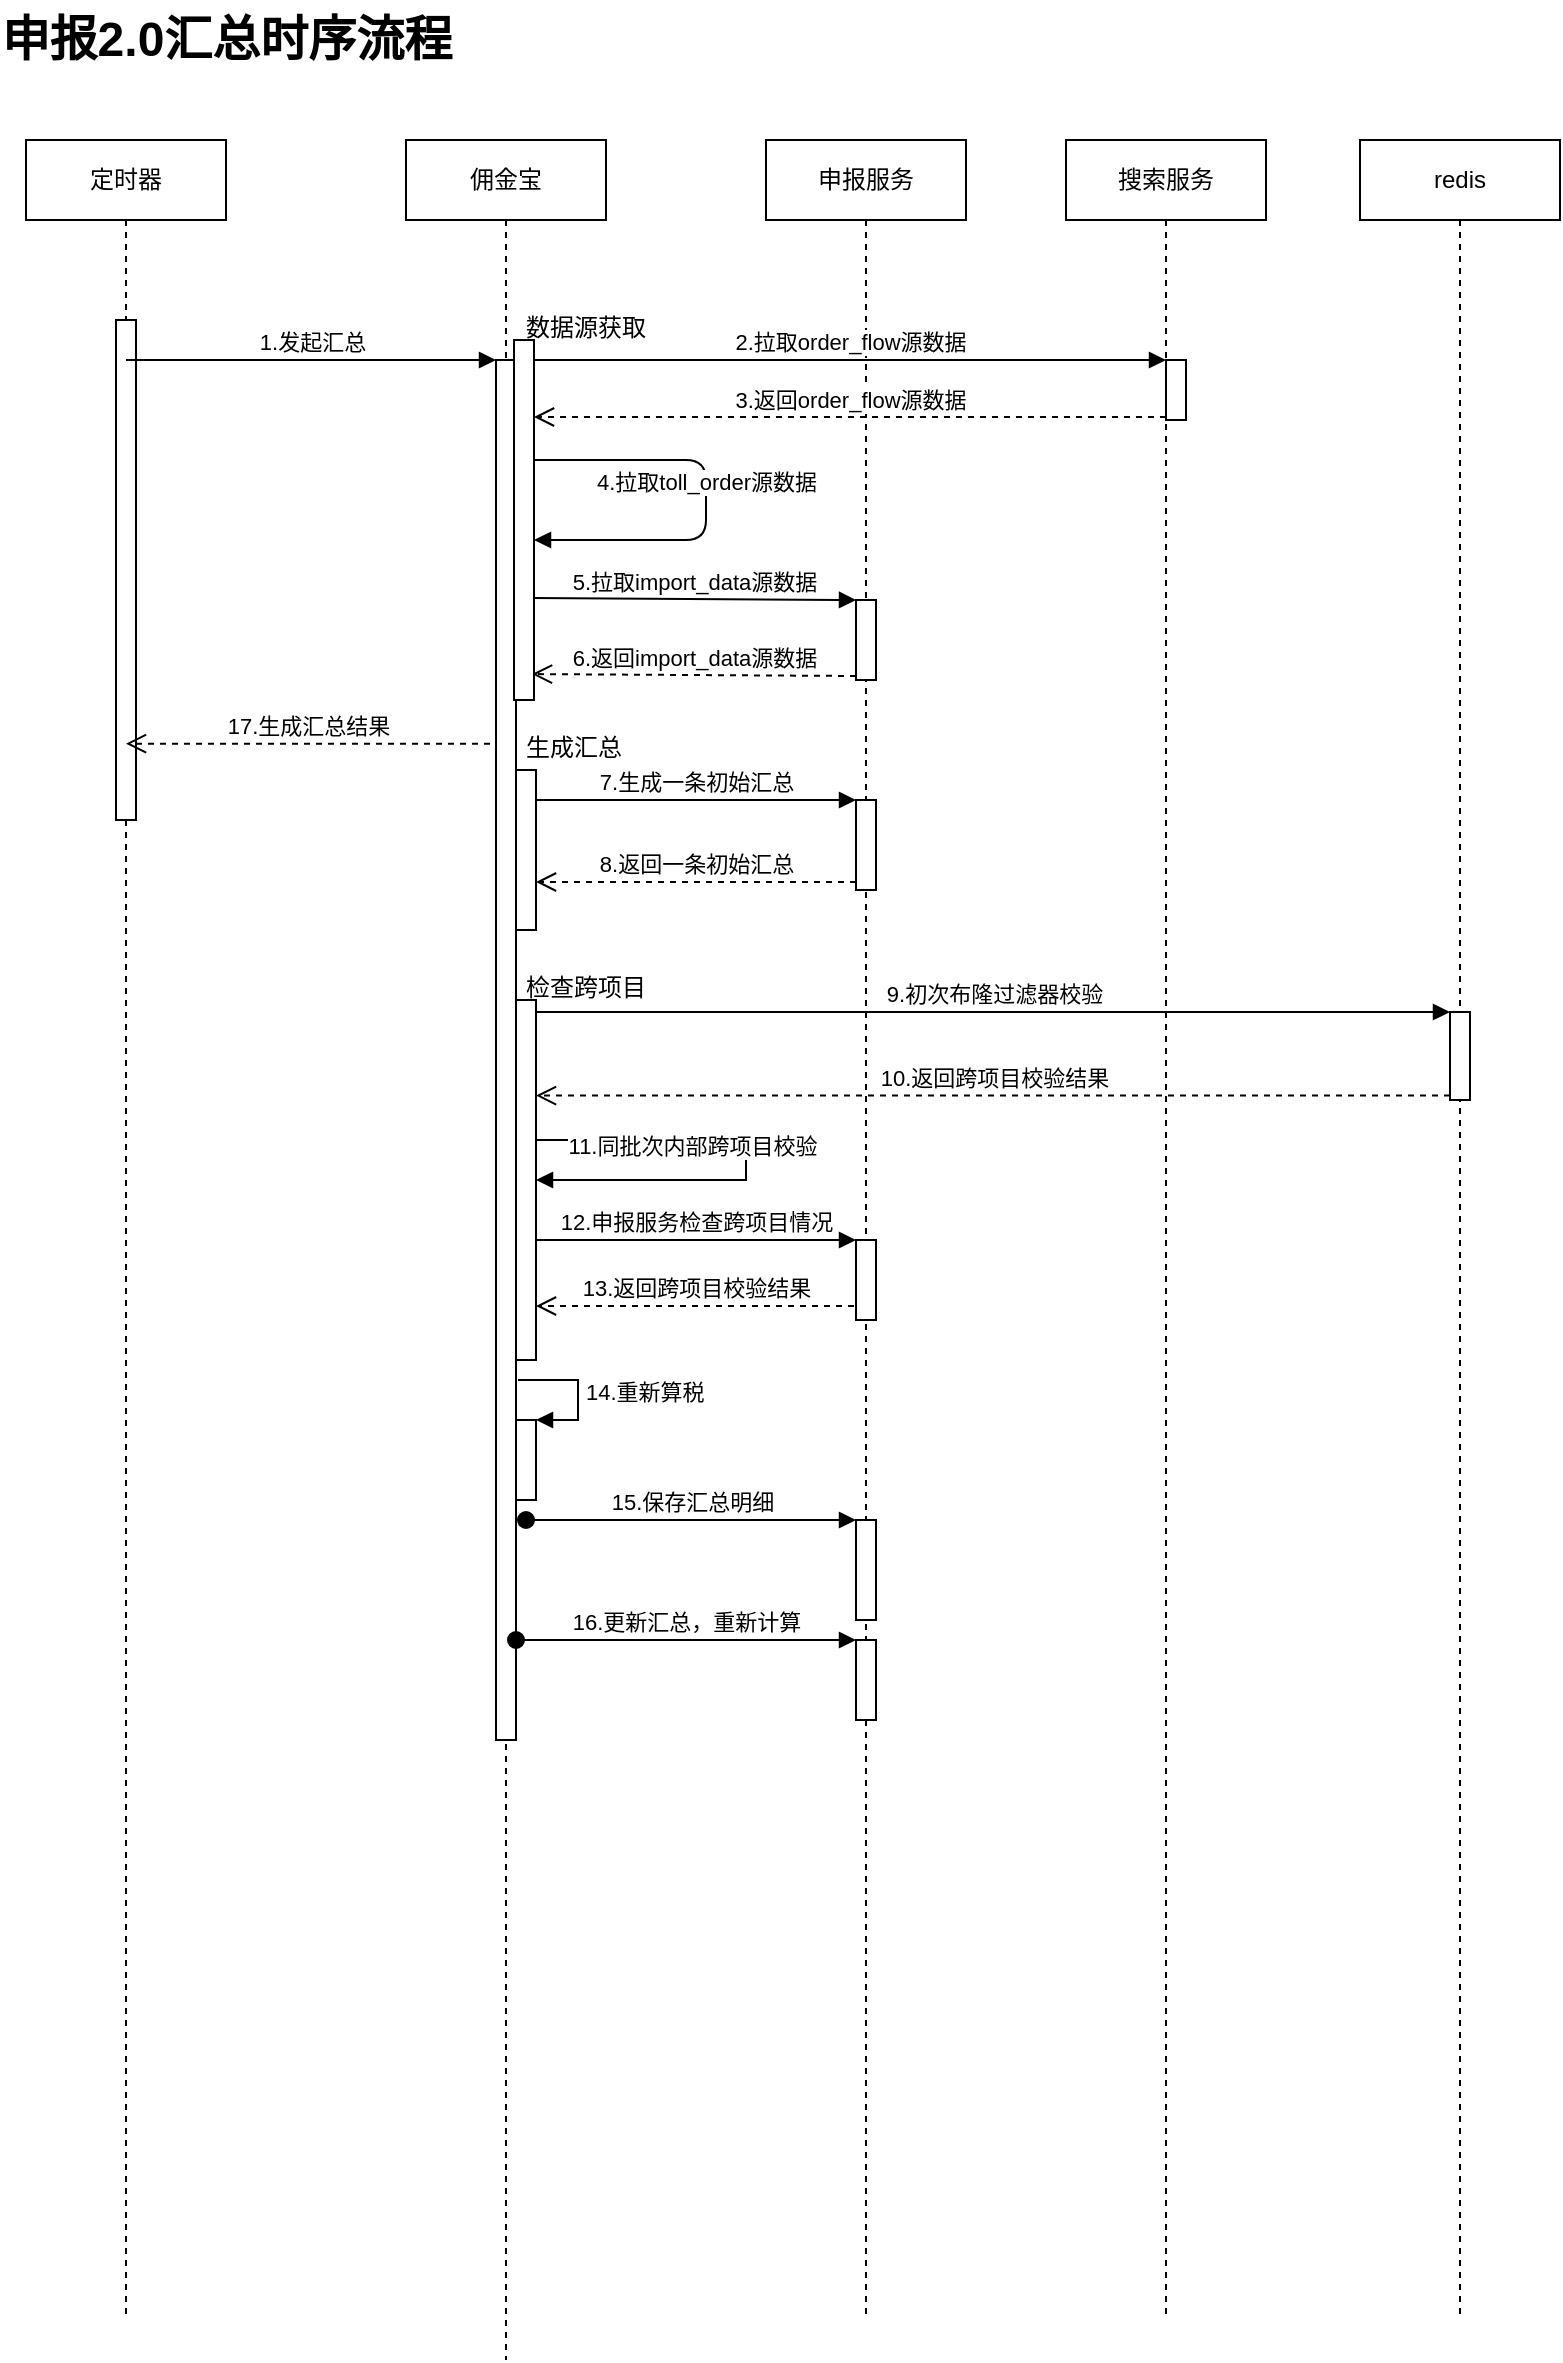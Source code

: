 <mxfile version="15.2.7" type="github">
  <diagram id="OrDDOOp5G-RsiYh1gpby" name="申报2.0汇总时序图">
    <mxGraphModel dx="1812" dy="836" grid="1" gridSize="10" guides="1" tooltips="1" connect="1" arrows="1" fold="1" page="1" pageScale="1" pageWidth="827" pageHeight="1169" math="0" shadow="0">
      <root>
        <mxCell id="0" />
        <mxCell id="1" parent="0" />
        <mxCell id="T_tN1QSZm3qy5hiVaArP-2" value="定时器" style="shape=umlLifeline;perimeter=lifelinePerimeter;whiteSpace=wrap;html=1;container=1;collapsible=0;recursiveResize=0;outlineConnect=0;" parent="1" vertex="1">
          <mxGeometry x="160" y="230" width="100" height="1090" as="geometry" />
        </mxCell>
        <mxCell id="T_tN1QSZm3qy5hiVaArP-19" value="" style="html=1;points=[];perimeter=orthogonalPerimeter;" parent="T_tN1QSZm3qy5hiVaArP-2" vertex="1">
          <mxGeometry x="45" y="90" width="10" height="250" as="geometry" />
        </mxCell>
        <mxCell id="T_tN1QSZm3qy5hiVaArP-6" value="佣金宝" style="shape=umlLifeline;perimeter=lifelinePerimeter;whiteSpace=wrap;html=1;container=1;collapsible=0;recursiveResize=0;outlineConnect=0;" parent="1" vertex="1">
          <mxGeometry x="350" y="230" width="100" height="1110" as="geometry" />
        </mxCell>
        <mxCell id="T_tN1QSZm3qy5hiVaArP-20" value="" style="html=1;points=[];perimeter=orthogonalPerimeter;" parent="T_tN1QSZm3qy5hiVaArP-6" vertex="1">
          <mxGeometry x="45" y="110" width="10" height="690" as="geometry" />
        </mxCell>
        <mxCell id="T_tN1QSZm3qy5hiVaArP-41" value="" style="html=1;points=[];perimeter=orthogonalPerimeter;" parent="T_tN1QSZm3qy5hiVaArP-6" vertex="1">
          <mxGeometry x="55" y="315" width="10" height="80" as="geometry" />
        </mxCell>
        <mxCell id="T_tN1QSZm3qy5hiVaArP-48" value="" style="html=1;points=[];perimeter=orthogonalPerimeter;" parent="T_tN1QSZm3qy5hiVaArP-6" vertex="1">
          <mxGeometry x="55" y="430" width="10" height="180" as="geometry" />
        </mxCell>
        <mxCell id="T_tN1QSZm3qy5hiVaArP-69" value="" style="edgeStyle=orthogonalEdgeStyle;html=1;align=left;spacingLeft=2;endArrow=block;rounded=0;" parent="T_tN1QSZm3qy5hiVaArP-6" source="T_tN1QSZm3qy5hiVaArP-48" target="T_tN1QSZm3qy5hiVaArP-48" edge="1">
          <mxGeometry relative="1" as="geometry">
            <mxPoint x="70" y="500" as="sourcePoint" />
            <Array as="points">
              <mxPoint x="170" y="500" />
              <mxPoint x="170" y="520" />
            </Array>
            <mxPoint x="70" y="520" as="targetPoint" />
          </mxGeometry>
        </mxCell>
        <mxCell id="T_tN1QSZm3qy5hiVaArP-70" value="&lt;span style=&quot;text-align: left&quot;&gt;11.同批次内部跨项目校验&lt;/span&gt;" style="edgeLabel;html=1;align=center;verticalAlign=middle;resizable=0;points=[];" parent="T_tN1QSZm3qy5hiVaArP-69" vertex="1" connectable="0">
          <mxGeometry x="-0.322" y="-3" relative="1" as="geometry">
            <mxPoint as="offset" />
          </mxGeometry>
        </mxCell>
        <mxCell id="T_tN1QSZm3qy5hiVaArP-74" value="" style="html=1;points=[];perimeter=orthogonalPerimeter;" parent="T_tN1QSZm3qy5hiVaArP-6" vertex="1">
          <mxGeometry x="55" y="640" width="10" height="40" as="geometry" />
        </mxCell>
        <mxCell id="T_tN1QSZm3qy5hiVaArP-75" value="14.重新算税" style="edgeStyle=orthogonalEdgeStyle;html=1;align=left;spacingLeft=2;endArrow=block;rounded=0;entryX=1;entryY=0;" parent="T_tN1QSZm3qy5hiVaArP-6" target="T_tN1QSZm3qy5hiVaArP-74" edge="1">
          <mxGeometry relative="1" as="geometry">
            <mxPoint x="56" y="620" as="sourcePoint" />
            <Array as="points">
              <mxPoint x="86" y="620" />
            </Array>
          </mxGeometry>
        </mxCell>
        <mxCell id="T_tN1QSZm3qy5hiVaArP-7" value="申报服务" style="shape=umlLifeline;perimeter=lifelinePerimeter;whiteSpace=wrap;html=1;container=1;collapsible=0;recursiveResize=0;outlineConnect=0;" parent="1" vertex="1">
          <mxGeometry x="530" y="230" width="100" height="1090" as="geometry" />
        </mxCell>
        <mxCell id="T_tN1QSZm3qy5hiVaArP-32" value="" style="html=1;points=[];perimeter=orthogonalPerimeter;" parent="T_tN1QSZm3qy5hiVaArP-7" vertex="1">
          <mxGeometry x="45" y="230" width="10" height="40" as="geometry" />
        </mxCell>
        <mxCell id="T_tN1QSZm3qy5hiVaArP-45" value="" style="html=1;points=[];perimeter=orthogonalPerimeter;" parent="T_tN1QSZm3qy5hiVaArP-7" vertex="1">
          <mxGeometry x="45" y="330" width="10" height="45" as="geometry" />
        </mxCell>
        <mxCell id="T_tN1QSZm3qy5hiVaArP-71" value="" style="html=1;points=[];perimeter=orthogonalPerimeter;" parent="T_tN1QSZm3qy5hiVaArP-7" vertex="1">
          <mxGeometry x="45" y="550" width="10" height="40" as="geometry" />
        </mxCell>
        <mxCell id="T_tN1QSZm3qy5hiVaArP-76" value="" style="html=1;points=[];perimeter=orthogonalPerimeter;" parent="T_tN1QSZm3qy5hiVaArP-7" vertex="1">
          <mxGeometry x="45" y="690" width="10" height="50" as="geometry" />
        </mxCell>
        <mxCell id="T_tN1QSZm3qy5hiVaArP-78" value="" style="html=1;points=[];perimeter=orthogonalPerimeter;" parent="T_tN1QSZm3qy5hiVaArP-7" vertex="1">
          <mxGeometry x="45" y="750" width="10" height="40" as="geometry" />
        </mxCell>
        <mxCell id="T_tN1QSZm3qy5hiVaArP-9" value="redis" style="shape=umlLifeline;perimeter=lifelinePerimeter;whiteSpace=wrap;html=1;container=1;collapsible=0;recursiveResize=0;outlineConnect=0;" parent="1" vertex="1">
          <mxGeometry x="827" y="230" width="100" height="1090" as="geometry" />
        </mxCell>
        <mxCell id="T_tN1QSZm3qy5hiVaArP-53" value="" style="html=1;points=[];perimeter=orthogonalPerimeter;" parent="T_tN1QSZm3qy5hiVaArP-9" vertex="1">
          <mxGeometry x="45" y="436" width="10" height="44" as="geometry" />
        </mxCell>
        <mxCell id="T_tN1QSZm3qy5hiVaArP-17" value="申报2.0汇总时序流程" style="text;strokeColor=none;fillColor=none;html=1;fontSize=24;fontStyle=1;verticalAlign=middle;align=center;" parent="1" vertex="1">
          <mxGeometry x="160" y="160" width="200" height="40" as="geometry" />
        </mxCell>
        <mxCell id="T_tN1QSZm3qy5hiVaArP-18" value="搜索服务" style="shape=umlLifeline;perimeter=lifelinePerimeter;whiteSpace=wrap;html=1;container=1;collapsible=0;recursiveResize=0;outlineConnect=0;" parent="1" vertex="1">
          <mxGeometry x="680" y="230" width="100" height="1090" as="geometry" />
        </mxCell>
        <mxCell id="T_tN1QSZm3qy5hiVaArP-23" value="" style="html=1;points=[];perimeter=orthogonalPerimeter;" parent="T_tN1QSZm3qy5hiVaArP-18" vertex="1">
          <mxGeometry x="50" y="110" width="10" height="30" as="geometry" />
        </mxCell>
        <mxCell id="T_tN1QSZm3qy5hiVaArP-21" value="1.发起汇总" style="html=1;verticalAlign=bottom;endArrow=block;entryX=0;entryY=0;" parent="1" source="T_tN1QSZm3qy5hiVaArP-2" target="T_tN1QSZm3qy5hiVaArP-20" edge="1">
          <mxGeometry relative="1" as="geometry">
            <mxPoint x="325" y="320" as="sourcePoint" />
          </mxGeometry>
        </mxCell>
        <mxCell id="T_tN1QSZm3qy5hiVaArP-22" value="17.生成汇总结果" style="html=1;verticalAlign=bottom;endArrow=open;dashed=1;endSize=8;exitX=-0.3;exitY=0.278;exitDx=0;exitDy=0;exitPerimeter=0;" parent="1" source="T_tN1QSZm3qy5hiVaArP-20" target="T_tN1QSZm3qy5hiVaArP-2" edge="1">
          <mxGeometry relative="1" as="geometry">
            <mxPoint x="325" y="396" as="targetPoint" />
          </mxGeometry>
        </mxCell>
        <mxCell id="T_tN1QSZm3qy5hiVaArP-25" value="3.返回order_flow源数据" style="html=1;verticalAlign=bottom;endArrow=open;dashed=1;endSize=8;exitX=0;exitY=0.95;" parent="1" source="T_tN1QSZm3qy5hiVaArP-23" target="T_tN1QSZm3qy5hiVaArP-38" edge="1">
          <mxGeometry relative="1" as="geometry">
            <mxPoint x="430" y="369" as="targetPoint" />
          </mxGeometry>
        </mxCell>
        <mxCell id="T_tN1QSZm3qy5hiVaArP-24" value="2.拉取order_flow源数据" style="html=1;verticalAlign=bottom;endArrow=block;entryX=0;entryY=0;" parent="1" source="T_tN1QSZm3qy5hiVaArP-38" target="T_tN1QSZm3qy5hiVaArP-23" edge="1">
          <mxGeometry relative="1" as="geometry">
            <mxPoint x="440" y="340" as="sourcePoint" />
          </mxGeometry>
        </mxCell>
        <mxCell id="T_tN1QSZm3qy5hiVaArP-33" value="5.拉取import_data源数据" style="html=1;verticalAlign=bottom;endArrow=block;entryX=0;entryY=0;exitX=0.9;exitY=0.717;exitDx=0;exitDy=0;exitPerimeter=0;" parent="1" source="T_tN1QSZm3qy5hiVaArP-38" target="T_tN1QSZm3qy5hiVaArP-32" edge="1">
          <mxGeometry relative="1" as="geometry">
            <mxPoint x="430" y="460" as="sourcePoint" />
          </mxGeometry>
        </mxCell>
        <mxCell id="T_tN1QSZm3qy5hiVaArP-34" value="6.返回import_data源数据" style="html=1;verticalAlign=bottom;endArrow=open;dashed=1;endSize=8;exitX=0;exitY=0.95;entryX=0.9;entryY=0.928;entryDx=0;entryDy=0;entryPerimeter=0;" parent="1" source="T_tN1QSZm3qy5hiVaArP-32" target="T_tN1QSZm3qy5hiVaArP-38" edge="1">
          <mxGeometry relative="1" as="geometry">
            <mxPoint x="430" y="498" as="targetPoint" />
          </mxGeometry>
        </mxCell>
        <mxCell id="T_tN1QSZm3qy5hiVaArP-38" value="" style="html=1;points=[];perimeter=orthogonalPerimeter;" parent="1" vertex="1">
          <mxGeometry x="404" y="330" width="10" height="180" as="geometry" />
        </mxCell>
        <mxCell id="T_tN1QSZm3qy5hiVaArP-28" value="4.拉取toll_order源数据" style="html=1;verticalAlign=bottom;endArrow=block;" parent="1" source="T_tN1QSZm3qy5hiVaArP-38" target="T_tN1QSZm3qy5hiVaArP-38" edge="1">
          <mxGeometry relative="1" as="geometry">
            <mxPoint x="430" y="390" as="sourcePoint" />
            <mxPoint x="430" y="430" as="targetPoint" />
            <Array as="points">
              <mxPoint x="500" y="390" />
              <mxPoint x="500" y="430" />
            </Array>
          </mxGeometry>
        </mxCell>
        <mxCell id="T_tN1QSZm3qy5hiVaArP-39" value="数据源获取" style="text;strokeColor=none;fillColor=none;align=left;verticalAlign=top;spacingLeft=4;spacingRight=4;overflow=hidden;rotatable=0;points=[[0,0.5],[1,0.5]];portConstraint=eastwest;" parent="1" vertex="1">
          <mxGeometry x="404" y="310" width="100" height="26" as="geometry" />
        </mxCell>
        <mxCell id="T_tN1QSZm3qy5hiVaArP-44" value="生成汇总" style="text;strokeColor=none;fillColor=none;align=left;verticalAlign=top;spacingLeft=4;spacingRight=4;overflow=hidden;rotatable=0;points=[[0,0.5],[1,0.5]];portConstraint=eastwest;" parent="1" vertex="1">
          <mxGeometry x="404" y="520" width="100" height="26" as="geometry" />
        </mxCell>
        <mxCell id="T_tN1QSZm3qy5hiVaArP-46" value="7.生成一条初始汇总" style="html=1;verticalAlign=bottom;endArrow=block;entryX=0;entryY=0;" parent="1" source="T_tN1QSZm3qy5hiVaArP-41" target="T_tN1QSZm3qy5hiVaArP-45" edge="1">
          <mxGeometry relative="1" as="geometry">
            <mxPoint x="505" y="560" as="sourcePoint" />
          </mxGeometry>
        </mxCell>
        <mxCell id="T_tN1QSZm3qy5hiVaArP-47" value="8.返回一条初始汇总" style="html=1;verticalAlign=bottom;endArrow=open;dashed=1;endSize=8;entryX=1;entryY=0.7;entryDx=0;entryDy=0;entryPerimeter=0;" parent="1" source="T_tN1QSZm3qy5hiVaArP-45" target="T_tN1QSZm3qy5hiVaArP-41" edge="1">
          <mxGeometry relative="1" as="geometry">
            <mxPoint x="420" y="600" as="targetPoint" />
          </mxGeometry>
        </mxCell>
        <mxCell id="T_tN1QSZm3qy5hiVaArP-49" value="检查跨项目" style="text;strokeColor=none;fillColor=none;align=left;verticalAlign=top;spacingLeft=4;spacingRight=4;overflow=hidden;rotatable=0;points=[[0,0.5],[1,0.5]];portConstraint=eastwest;" parent="1" vertex="1">
          <mxGeometry x="404" y="640" width="100" height="26" as="geometry" />
        </mxCell>
        <mxCell id="T_tN1QSZm3qy5hiVaArP-54" value="9.初次布隆过滤器校验" style="html=1;verticalAlign=bottom;endArrow=block;entryX=0;entryY=0;" parent="1" source="T_tN1QSZm3qy5hiVaArP-48" target="T_tN1QSZm3qy5hiVaArP-53" edge="1">
          <mxGeometry relative="1" as="geometry">
            <mxPoint x="802" y="666" as="sourcePoint" />
          </mxGeometry>
        </mxCell>
        <mxCell id="T_tN1QSZm3qy5hiVaArP-55" value="10.返回跨项目校验结果" style="html=1;verticalAlign=bottom;endArrow=open;dashed=1;endSize=8;exitX=0;exitY=0.95;" parent="1" source="T_tN1QSZm3qy5hiVaArP-53" target="T_tN1QSZm3qy5hiVaArP-48" edge="1">
          <mxGeometry relative="1" as="geometry">
            <mxPoint x="802" y="742" as="targetPoint" />
          </mxGeometry>
        </mxCell>
        <mxCell id="T_tN1QSZm3qy5hiVaArP-73" value="13.返回跨项目校验结果" style="html=1;verticalAlign=bottom;endArrow=open;dashed=1;endSize=8;exitX=-0.1;exitY=0.825;exitDx=0;exitDy=0;exitPerimeter=0;" parent="1" source="T_tN1QSZm3qy5hiVaArP-71" target="T_tN1QSZm3qy5hiVaArP-48" edge="1">
          <mxGeometry relative="1" as="geometry">
            <mxPoint x="505" y="856" as="targetPoint" />
          </mxGeometry>
        </mxCell>
        <mxCell id="T_tN1QSZm3qy5hiVaArP-72" value="12.申报服务检查跨项目情况" style="html=1;verticalAlign=bottom;endArrow=block;entryX=0;entryY=0;" parent="1" target="T_tN1QSZm3qy5hiVaArP-71" edge="1">
          <mxGeometry relative="1" as="geometry">
            <mxPoint x="415" y="780" as="sourcePoint" />
          </mxGeometry>
        </mxCell>
        <mxCell id="T_tN1QSZm3qy5hiVaArP-77" value="15.保存汇总明细" style="html=1;verticalAlign=bottom;startArrow=oval;endArrow=block;startSize=8;" parent="1" target="T_tN1QSZm3qy5hiVaArP-76" edge="1">
          <mxGeometry relative="1" as="geometry">
            <mxPoint x="410" y="920" as="sourcePoint" />
          </mxGeometry>
        </mxCell>
        <mxCell id="T_tN1QSZm3qy5hiVaArP-79" value="16.更新汇总，重新计算" style="html=1;verticalAlign=bottom;startArrow=oval;endArrow=block;startSize=8;" parent="1" source="T_tN1QSZm3qy5hiVaArP-20" target="T_tN1QSZm3qy5hiVaArP-78" edge="1">
          <mxGeometry relative="1" as="geometry">
            <mxPoint x="515" y="980" as="sourcePoint" />
          </mxGeometry>
        </mxCell>
      </root>
    </mxGraphModel>
  </diagram>
</mxfile>

